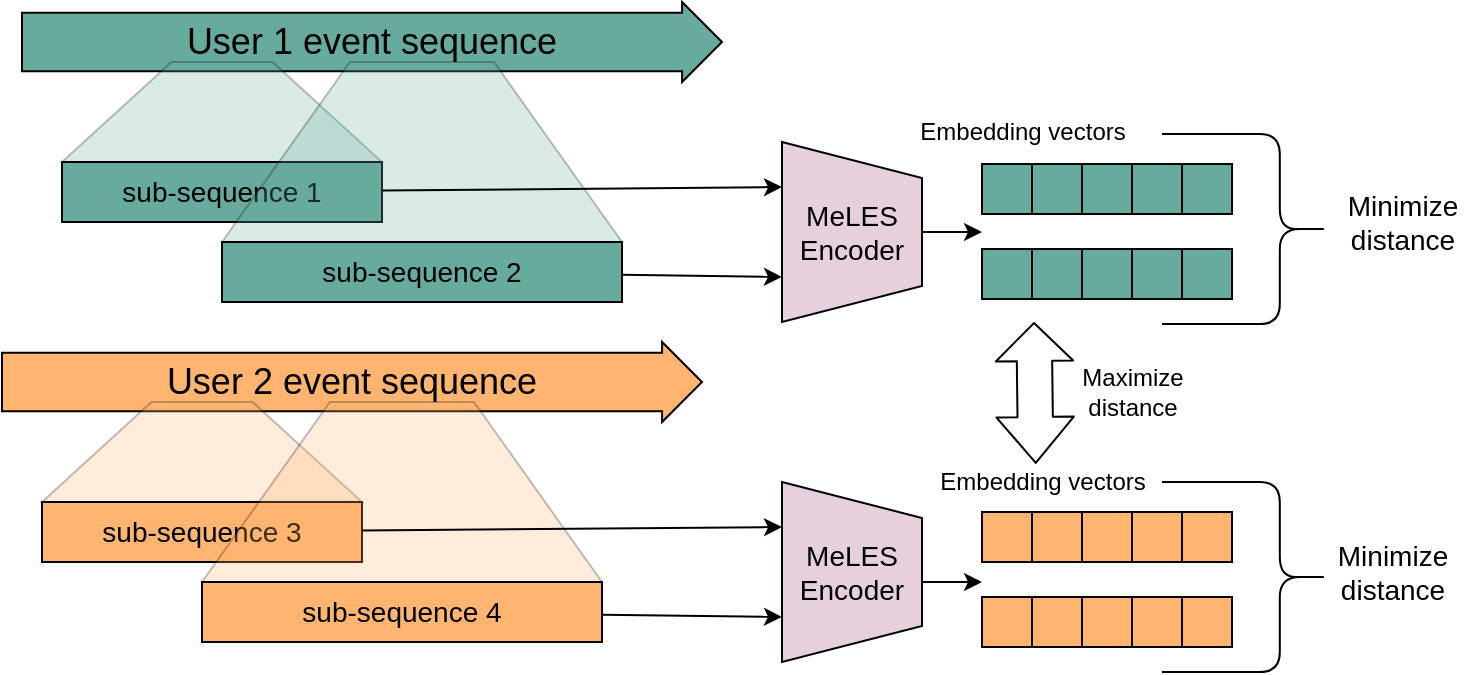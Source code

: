 <mxfile version="12.4.2" type="device" pages="1"><diagram id="qXZdeDOi38o7IbvTU-XF" name="Page-1"><mxGraphModel dx="876" dy="680" grid="1" gridSize="10" guides="1" tooltips="1" connect="1" arrows="1" fold="1" page="1" pageScale="1" pageWidth="827" pageHeight="1169" math="0" shadow="0"><root><mxCell id="0"/><mxCell id="1" parent="0"/><mxCell id="RrBjnwMtPPBnvzxSmnWt-24" value="&lt;font style=&quot;font-size: 18px&quot;&gt;User 1 event sequence&lt;/font&gt;" style="shape=singleArrow;whiteSpace=wrap;html=1;fillColor=#67AB9F;arrowWidth=0.733;arrowSize=0.057;shadow=0;" parent="1" vertex="1"><mxGeometry x="60" y="40" width="350" height="40" as="geometry"/></mxCell><mxCell id="RrBjnwMtPPBnvzxSmnWt-38" value="" style="shape=trapezoid;perimeter=trapezoidPerimeter;whiteSpace=wrap;html=1;fillColor=#67AB9F;size=0.342;opacity=25;shadow=0;" parent="1" vertex="1"><mxGeometry x="80" y="70" width="160" height="50" as="geometry"/></mxCell><mxCell id="RrBjnwMtPPBnvzxSmnWt-25" value="&lt;font style=&quot;font-size: 14px&quot;&gt;sub-sequence 1&lt;/font&gt;" style="rounded=0;whiteSpace=wrap;html=1;fillColor=#67AB9F;shadow=0;" parent="1" vertex="1"><mxGeometry x="80" y="120" width="160" height="30" as="geometry"/></mxCell><mxCell id="RrBjnwMtPPBnvzxSmnWt-39" value="" style="shape=trapezoid;perimeter=trapezoidPerimeter;whiteSpace=wrap;html=1;fillColor=#67AB9F;size=0.32;opacity=25;shadow=0;" parent="1" vertex="1"><mxGeometry x="160" y="70" width="200" height="90" as="geometry"/></mxCell><mxCell id="RrBjnwMtPPBnvzxSmnWt-26" value="&lt;span style=&quot;font-size: 14px ; white-space: normal&quot;&gt;sub-sequence 2&lt;/span&gt;" style="rounded=0;whiteSpace=wrap;html=1;fillColor=#67AB9F;shadow=0;" parent="1" vertex="1"><mxGeometry x="160" y="160" width="200" height="30" as="geometry"/></mxCell><mxCell id="RrBjnwMtPPBnvzxSmnWt-42" value="&lt;font style=&quot;font-size: 14px&quot;&gt;MeLES&lt;br&gt;Encoder&lt;/font&gt;" style="shape=trapezoid;perimeter=trapezoidPerimeter;whiteSpace=wrap;html=1;fillColor=#E6D0DE;direction=south;" parent="1" vertex="1"><mxGeometry x="440" y="110" width="70" height="90" as="geometry"/></mxCell><mxCell id="RrBjnwMtPPBnvzxSmnWt-43" value="" style="endArrow=classic;html=1;entryX=0.25;entryY=1;entryDx=0;entryDy=0;" parent="1" source="RrBjnwMtPPBnvzxSmnWt-25" target="RrBjnwMtPPBnvzxSmnWt-42" edge="1"><mxGeometry width="50" height="50" relative="1" as="geometry"><mxPoint x="60" y="360" as="sourcePoint"/><mxPoint x="630" y="50" as="targetPoint"/></mxGeometry></mxCell><mxCell id="RrBjnwMtPPBnvzxSmnWt-44" value="" style="endArrow=classic;html=1;entryX=0.75;entryY=1;entryDx=0;entryDy=0;" parent="1" source="RrBjnwMtPPBnvzxSmnWt-26" target="RrBjnwMtPPBnvzxSmnWt-42" edge="1"><mxGeometry width="50" height="50" relative="1" as="geometry"><mxPoint x="250" y="144.798" as="sourcePoint"/><mxPoint x="566.99" y="144" as="targetPoint"/></mxGeometry></mxCell><mxCell id="RrBjnwMtPPBnvzxSmnWt-49" value="" style="whiteSpace=wrap;html=1;aspect=fixed;fillColor=#67AB9F;" parent="1" vertex="1"><mxGeometry x="540" y="121" width="25" height="25" as="geometry"/></mxCell><mxCell id="RrBjnwMtPPBnvzxSmnWt-50" value="" style="whiteSpace=wrap;html=1;aspect=fixed;fillColor=#67AB9F;" parent="1" vertex="1"><mxGeometry x="565" y="121" width="25" height="25" as="geometry"/></mxCell><mxCell id="RrBjnwMtPPBnvzxSmnWt-51" value="" style="whiteSpace=wrap;html=1;aspect=fixed;fillColor=#67AB9F;" parent="1" vertex="1"><mxGeometry x="590" y="121" width="25" height="25" as="geometry"/></mxCell><mxCell id="RrBjnwMtPPBnvzxSmnWt-52" value="" style="whiteSpace=wrap;html=1;aspect=fixed;fillColor=#67AB9F;" parent="1" vertex="1"><mxGeometry x="615" y="121" width="25" height="25" as="geometry"/></mxCell><mxCell id="RrBjnwMtPPBnvzxSmnWt-53" value="" style="whiteSpace=wrap;html=1;aspect=fixed;fillColor=#67AB9F;" parent="1" vertex="1"><mxGeometry x="640" y="121" width="25" height="25" as="geometry"/></mxCell><mxCell id="RrBjnwMtPPBnvzxSmnWt-54" value="" style="whiteSpace=wrap;html=1;aspect=fixed;fillColor=#67AB9F;" parent="1" vertex="1"><mxGeometry x="540" y="163.5" width="25" height="25" as="geometry"/></mxCell><mxCell id="RrBjnwMtPPBnvzxSmnWt-55" value="" style="whiteSpace=wrap;html=1;aspect=fixed;fillColor=#67AB9F;" parent="1" vertex="1"><mxGeometry x="565" y="163.5" width="25" height="25" as="geometry"/></mxCell><mxCell id="RrBjnwMtPPBnvzxSmnWt-56" value="" style="whiteSpace=wrap;html=1;aspect=fixed;fillColor=#67AB9F;" parent="1" vertex="1"><mxGeometry x="590" y="163.5" width="25" height="25" as="geometry"/></mxCell><mxCell id="RrBjnwMtPPBnvzxSmnWt-57" value="" style="whiteSpace=wrap;html=1;aspect=fixed;fillColor=#67AB9F;" parent="1" vertex="1"><mxGeometry x="615" y="163.5" width="25" height="25" as="geometry"/></mxCell><mxCell id="RrBjnwMtPPBnvzxSmnWt-58" value="" style="whiteSpace=wrap;html=1;aspect=fixed;fillColor=#67AB9F;" parent="1" vertex="1"><mxGeometry x="640" y="163.5" width="25" height="25" as="geometry"/></mxCell><mxCell id="RrBjnwMtPPBnvzxSmnWt-69" value="" style="shape=curlyBracket;whiteSpace=wrap;html=1;rounded=1;fillColor=#FFCC99;direction=west;size=0.307;" parent="1" vertex="1"><mxGeometry x="630" y="106" width="85" height="95" as="geometry"/></mxCell><mxCell id="RrBjnwMtPPBnvzxSmnWt-73" value="&lt;font style=&quot;font-size: 18px&quot;&gt;User 2 event sequence&lt;/font&gt;" style="shape=singleArrow;whiteSpace=wrap;html=1;fillColor=#FFB570;arrowWidth=0.733;arrowSize=0.057;" parent="1" vertex="1"><mxGeometry x="50" y="210" width="350" height="40" as="geometry"/></mxCell><mxCell id="RrBjnwMtPPBnvzxSmnWt-74" value="" style="shape=trapezoid;perimeter=trapezoidPerimeter;whiteSpace=wrap;html=1;fillColor=#FFB570;size=0.342;opacity=25;" parent="1" vertex="1"><mxGeometry x="70" y="240" width="160" height="50" as="geometry"/></mxCell><mxCell id="RrBjnwMtPPBnvzxSmnWt-75" value="&lt;span style=&quot;font-size: 14px ; white-space: normal&quot;&gt;sub-sequence 3&lt;/span&gt;" style="rounded=0;whiteSpace=wrap;html=1;fillColor=#FFB570;" parent="1" vertex="1"><mxGeometry x="70" y="290" width="160" height="30" as="geometry"/></mxCell><mxCell id="RrBjnwMtPPBnvzxSmnWt-76" value="" style="shape=trapezoid;perimeter=trapezoidPerimeter;whiteSpace=wrap;html=1;fillColor=#FFB570;size=0.32;opacity=25;" parent="1" vertex="1"><mxGeometry x="150" y="240" width="200" height="90" as="geometry"/></mxCell><mxCell id="RrBjnwMtPPBnvzxSmnWt-77" value="&lt;span style=&quot;font-size: 14px ; white-space: normal&quot;&gt;sub-sequence 4&lt;/span&gt;" style="rounded=0;whiteSpace=wrap;html=1;fillColor=#FFB570;" parent="1" vertex="1"><mxGeometry x="150" y="330" width="200" height="30" as="geometry"/></mxCell><mxCell id="RrBjnwMtPPBnvzxSmnWt-78" value="&lt;font style=&quot;font-size: 14px&quot;&gt;MeLES Encoder&lt;/font&gt;" style="shape=trapezoid;perimeter=trapezoidPerimeter;whiteSpace=wrap;html=1;fillColor=#E6D0DE;direction=south;" parent="1" vertex="1"><mxGeometry x="440" y="280" width="70" height="90" as="geometry"/></mxCell><mxCell id="RrBjnwMtPPBnvzxSmnWt-79" value="" style="endArrow=classic;html=1;entryX=0.25;entryY=1;entryDx=0;entryDy=0;" parent="1" source="RrBjnwMtPPBnvzxSmnWt-75" target="RrBjnwMtPPBnvzxSmnWt-78" edge="1"><mxGeometry width="50" height="50" relative="1" as="geometry"><mxPoint x="50" y="530" as="sourcePoint"/><mxPoint x="620" y="220" as="targetPoint"/></mxGeometry></mxCell><mxCell id="RrBjnwMtPPBnvzxSmnWt-80" value="" style="endArrow=classic;html=1;entryX=0.75;entryY=1;entryDx=0;entryDy=0;" parent="1" source="RrBjnwMtPPBnvzxSmnWt-77" target="RrBjnwMtPPBnvzxSmnWt-78" edge="1"><mxGeometry width="50" height="50" relative="1" as="geometry"><mxPoint x="240" y="314.798" as="sourcePoint"/><mxPoint x="556.99" y="314" as="targetPoint"/></mxGeometry></mxCell><mxCell id="RrBjnwMtPPBnvzxSmnWt-81" value="" style="whiteSpace=wrap;html=1;aspect=fixed;fillColor=#FFB570;" parent="1" vertex="1"><mxGeometry x="540" y="295" width="25" height="25" as="geometry"/></mxCell><mxCell id="RrBjnwMtPPBnvzxSmnWt-82" value="" style="whiteSpace=wrap;html=1;aspect=fixed;fillColor=#FFB570;" parent="1" vertex="1"><mxGeometry x="565" y="295" width="25" height="25" as="geometry"/></mxCell><mxCell id="RrBjnwMtPPBnvzxSmnWt-83" value="" style="whiteSpace=wrap;html=1;aspect=fixed;fillColor=#FFB570;" parent="1" vertex="1"><mxGeometry x="590" y="295" width="25" height="25" as="geometry"/></mxCell><mxCell id="RrBjnwMtPPBnvzxSmnWt-84" value="" style="whiteSpace=wrap;html=1;aspect=fixed;fillColor=#FFB570;" parent="1" vertex="1"><mxGeometry x="615" y="295" width="25" height="25" as="geometry"/></mxCell><mxCell id="RrBjnwMtPPBnvzxSmnWt-85" value="" style="whiteSpace=wrap;html=1;aspect=fixed;fillColor=#FFB570;" parent="1" vertex="1"><mxGeometry x="640" y="295" width="25" height="25" as="geometry"/></mxCell><mxCell id="RrBjnwMtPPBnvzxSmnWt-86" value="" style="whiteSpace=wrap;html=1;aspect=fixed;fillColor=#FFB570;" parent="1" vertex="1"><mxGeometry x="540" y="337.5" width="25" height="25" as="geometry"/></mxCell><mxCell id="RrBjnwMtPPBnvzxSmnWt-87" value="" style="whiteSpace=wrap;html=1;aspect=fixed;fillColor=#FFB570;" parent="1" vertex="1"><mxGeometry x="565" y="337.5" width="25" height="25" as="geometry"/></mxCell><mxCell id="RrBjnwMtPPBnvzxSmnWt-88" value="" style="whiteSpace=wrap;html=1;aspect=fixed;fillColor=#FFB570;" parent="1" vertex="1"><mxGeometry x="590" y="337.5" width="25" height="25" as="geometry"/></mxCell><mxCell id="RrBjnwMtPPBnvzxSmnWt-89" value="" style="whiteSpace=wrap;html=1;aspect=fixed;fillColor=#FFB570;" parent="1" vertex="1"><mxGeometry x="615" y="337.5" width="25" height="25" as="geometry"/></mxCell><mxCell id="RrBjnwMtPPBnvzxSmnWt-90" value="" style="whiteSpace=wrap;html=1;aspect=fixed;fillColor=#FFB570;" parent="1" vertex="1"><mxGeometry x="640" y="337.5" width="25" height="25" as="geometry"/></mxCell><mxCell id="RrBjnwMtPPBnvzxSmnWt-92" value="&lt;font style=&quot;font-size: 14px&quot;&gt;Minimize&lt;br&gt;distance&lt;/font&gt;" style="text;html=1;align=center;verticalAlign=middle;resizable=0;points=[];autosize=1;" parent="1" vertex="1"><mxGeometry x="715" y="130" width="70" height="40" as="geometry"/></mxCell><mxCell id="RrBjnwMtPPBnvzxSmnWt-94" value="" style="endArrow=classic;html=1;exitX=0.5;exitY=0;exitDx=0;exitDy=0;" parent="1" source="RrBjnwMtPPBnvzxSmnWt-42" edge="1"><mxGeometry width="50" height="50" relative="1" as="geometry"><mxPoint x="370" y="186.389" as="sourcePoint"/><mxPoint x="540" y="155" as="targetPoint"/></mxGeometry></mxCell><mxCell id="RrBjnwMtPPBnvzxSmnWt-95" value="" style="endArrow=classic;html=1;exitX=0.5;exitY=0;exitDx=0;exitDy=0;" parent="1" edge="1"><mxGeometry width="50" height="50" relative="1" as="geometry"><mxPoint x="510" y="330" as="sourcePoint"/><mxPoint x="540" y="330" as="targetPoint"/></mxGeometry></mxCell><mxCell id="RrBjnwMtPPBnvzxSmnWt-102" value="" style="shape=flexArrow;endArrow=classic;startArrow=classic;html=1;width=17.674;startSize=7.309;exitX=0.474;exitY=0.048;exitDx=0;exitDy=0;exitPerimeter=0;" parent="1" source="RrBjnwMtPPBnvzxSmnWt-107" edge="1"><mxGeometry width="50" height="50" relative="1" as="geometry"><mxPoint x="566" y="270" as="sourcePoint"/><mxPoint x="566" y="200" as="targetPoint"/></mxGeometry></mxCell><mxCell id="RrBjnwMtPPBnvzxSmnWt-103" value="Maximize&lt;br&gt;distance" style="text;html=1;align=center;verticalAlign=middle;resizable=0;points=[];autosize=1;" parent="1" vertex="1"><mxGeometry x="580" y="220" width="70" height="30" as="geometry"/></mxCell><mxCell id="RrBjnwMtPPBnvzxSmnWt-104" value="&lt;font style=&quot;font-size: 14px&quot;&gt;Minimize&lt;br&gt;distance&lt;/font&gt;" style="text;html=1;align=center;verticalAlign=middle;resizable=0;points=[];autosize=1;" parent="1" vertex="1"><mxGeometry x="710" y="305" width="70" height="40" as="geometry"/></mxCell><mxCell id="RrBjnwMtPPBnvzxSmnWt-105" value="" style="shape=curlyBracket;whiteSpace=wrap;html=1;rounded=1;fillColor=#FFCC99;direction=west;size=0.307;" parent="1" vertex="1"><mxGeometry x="630" y="280" width="85" height="95" as="geometry"/></mxCell><mxCell id="RrBjnwMtPPBnvzxSmnWt-106" value="Embedding vectors" style="text;html=1;align=center;verticalAlign=middle;resizable=0;points=[];autosize=1;" parent="1" vertex="1"><mxGeometry x="500" y="95" width="120" height="20" as="geometry"/></mxCell><mxCell id="RrBjnwMtPPBnvzxSmnWt-107" value="Embedding vectors" style="text;html=1;align=center;verticalAlign=middle;resizable=0;points=[];autosize=1;" parent="1" vertex="1"><mxGeometry x="510" y="270" width="120" height="20" as="geometry"/></mxCell></root></mxGraphModel></diagram></mxfile>